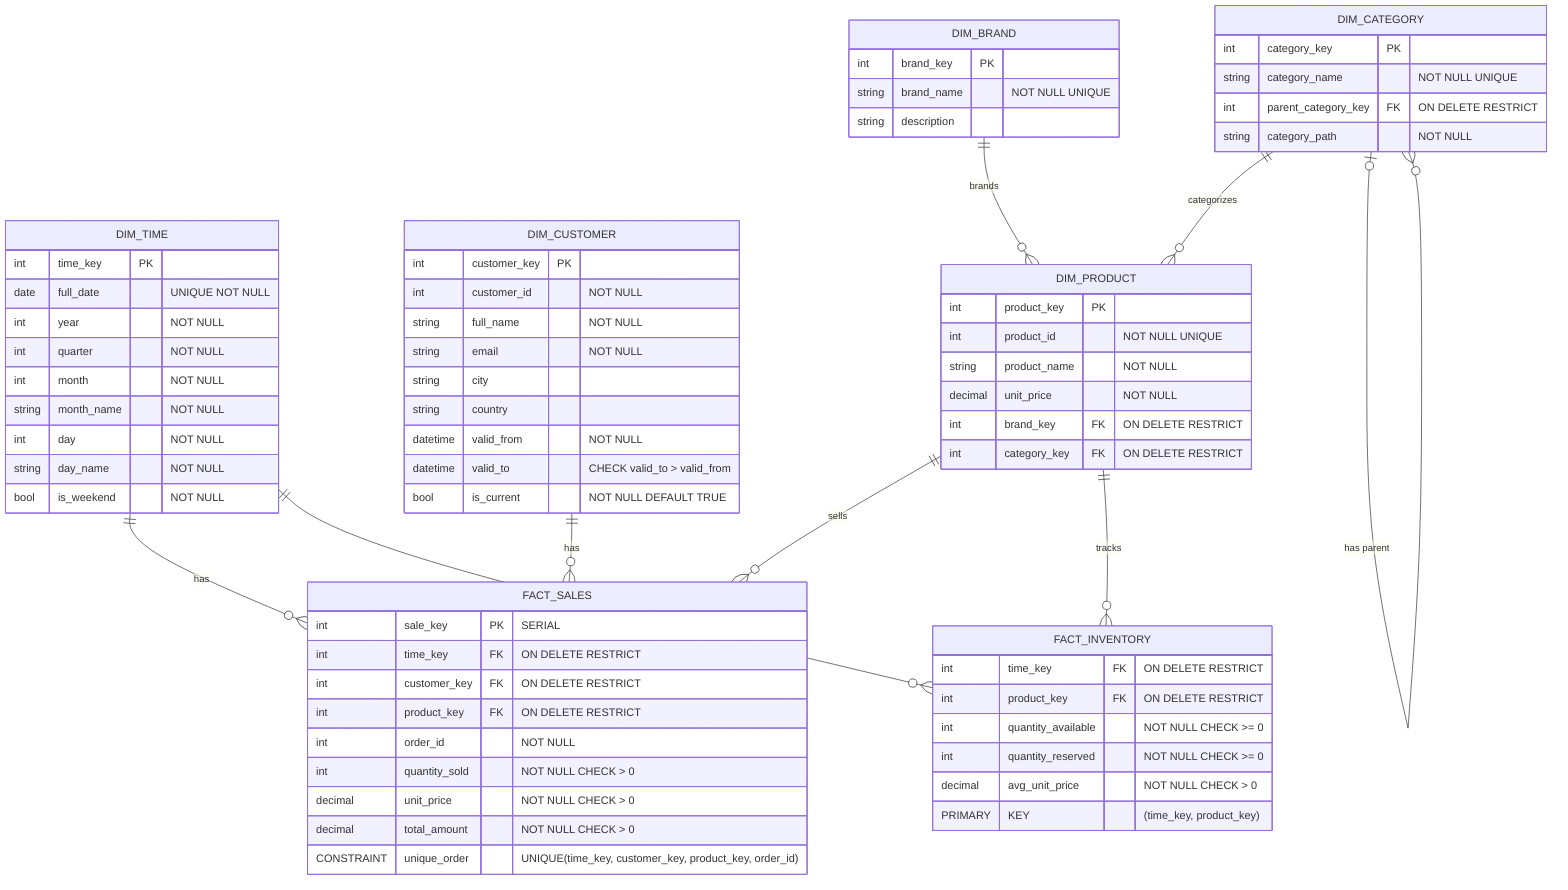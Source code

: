erDiagram
    DIM_TIME {
        int time_key PK
        date full_date "UNIQUE NOT NULL"
        int year "NOT NULL"
        int quarter "NOT NULL"
        int month "NOT NULL"
        string month_name "NOT NULL"
        int day "NOT NULL"
        string day_name "NOT NULL"
        bool is_weekend "NOT NULL"
    }

    DIM_CUSTOMER {
        int customer_key PK
        int customer_id "NOT NULL"
        string full_name "NOT NULL"
        string email "NOT NULL"
        string city
        string country
        datetime valid_from "NOT NULL"
        datetime valid_to "CHECK valid_to > valid_from"
        bool is_current "NOT NULL DEFAULT TRUE"
    }

    DIM_PRODUCT {
        int product_key PK
        int product_id "NOT NULL UNIQUE"
        string product_name "NOT NULL"
        decimal unit_price "NOT NULL"
        int brand_key FK "ON DELETE RESTRICT"
        int category_key FK "ON DELETE RESTRICT"
    }

    DIM_CATEGORY {
        int category_key PK
        string category_name "NOT NULL UNIQUE"
        int parent_category_key FK "ON DELETE RESTRICT"
        string category_path "NOT NULL"
    }

    DIM_BRAND {
        int brand_key PK
        string brand_name "NOT NULL UNIQUE"
        string description
    }

    FACT_SALES {
        int sale_key PK "SERIAL"
        int time_key FK "ON DELETE RESTRICT"
        int customer_key FK "ON DELETE RESTRICT"
        int product_key FK "ON DELETE RESTRICT"
        int order_id "NOT NULL"
        int quantity_sold "NOT NULL CHECK > 0"
        decimal unit_price "NOT NULL CHECK > 0"
        decimal total_amount "NOT NULL CHECK > 0"
        CONSTRAINT unique_order "UNIQUE(time_key, customer_key, product_key, order_id)"
    }

    FACT_INVENTORY {
        int time_key FK "ON DELETE RESTRICT"
        int product_key FK "ON DELETE RESTRICT"
        int quantity_available "NOT NULL CHECK >= 0"
        int quantity_reserved "NOT NULL CHECK >= 0"
        decimal avg_unit_price "NOT NULL CHECK > 0"
        PRIMARY KEY "(time_key, product_key)"
    }

    DIM_TIME ||--o{ FACT_SALES : has
    DIM_TIME ||--o{ FACT_INVENTORY : has
    DIM_CUSTOMER ||--o{ FACT_SALES : has
    DIM_PRODUCT ||--o{ FACT_SALES : sells
    DIM_PRODUCT ||--o{ FACT_INVENTORY : tracks
    DIM_CATEGORY ||--o{ DIM_PRODUCT : categorizes
    DIM_BRAND ||--o{ DIM_PRODUCT : brands
    DIM_CATEGORY |o--o{ DIM_CATEGORY : "has parent"